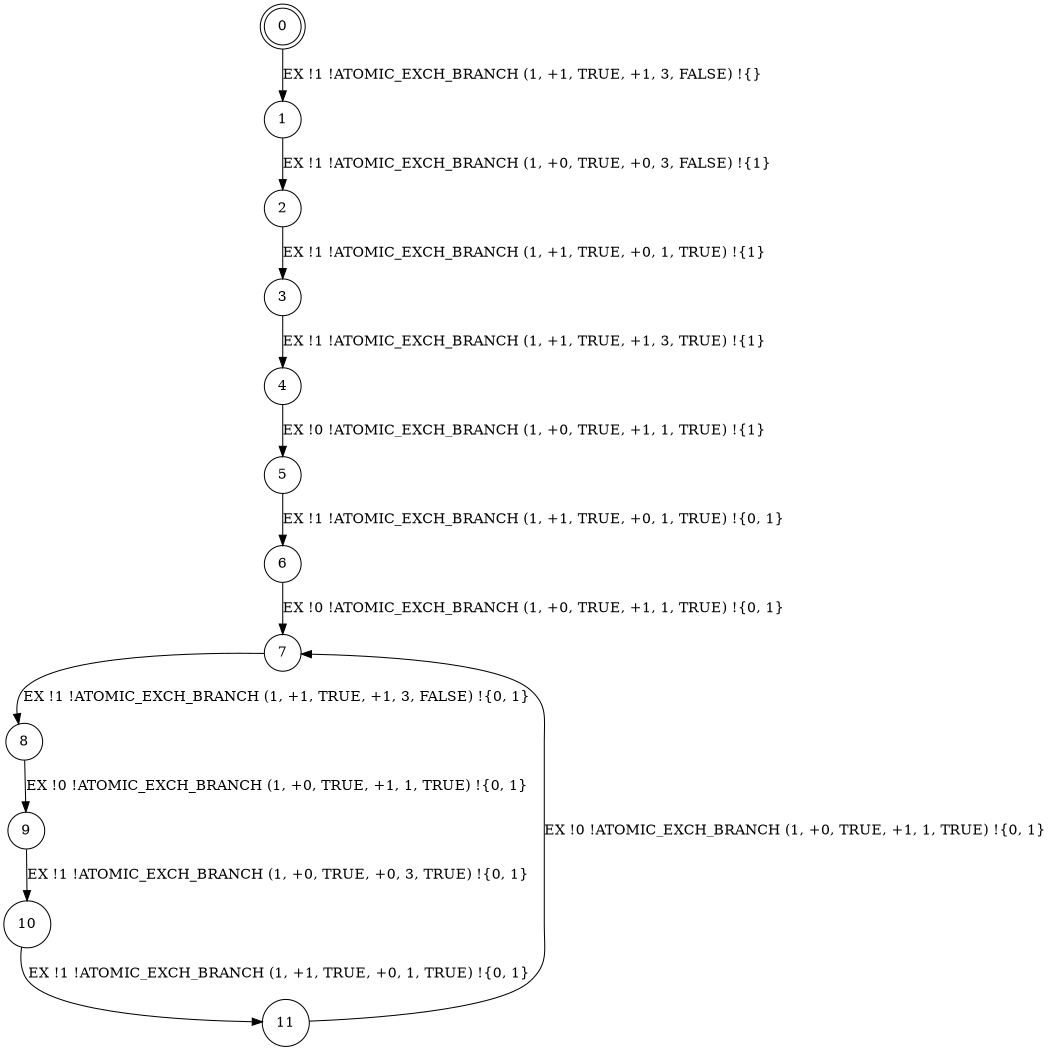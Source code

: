 digraph BCG {
size = "7, 10.5";
center = TRUE;
node [shape = circle];
0 [peripheries = 2];
0 -> 1 [label = "EX !1 !ATOMIC_EXCH_BRANCH (1, +1, TRUE, +1, 3, FALSE) !{}"];
1 -> 2 [label = "EX !1 !ATOMIC_EXCH_BRANCH (1, +0, TRUE, +0, 3, FALSE) !{1}"];
2 -> 3 [label = "EX !1 !ATOMIC_EXCH_BRANCH (1, +1, TRUE, +0, 1, TRUE) !{1}"];
3 -> 4 [label = "EX !1 !ATOMIC_EXCH_BRANCH (1, +1, TRUE, +1, 3, TRUE) !{1}"];
4 -> 5 [label = "EX !0 !ATOMIC_EXCH_BRANCH (1, +0, TRUE, +1, 1, TRUE) !{1}"];
5 -> 6 [label = "EX !1 !ATOMIC_EXCH_BRANCH (1, +1, TRUE, +0, 1, TRUE) !{0, 1}"];
6 -> 7 [label = "EX !0 !ATOMIC_EXCH_BRANCH (1, +0, TRUE, +1, 1, TRUE) !{0, 1}"];
7 -> 8 [label = "EX !1 !ATOMIC_EXCH_BRANCH (1, +1, TRUE, +1, 3, FALSE) !{0, 1}"];
8 -> 9 [label = "EX !0 !ATOMIC_EXCH_BRANCH (1, +0, TRUE, +1, 1, TRUE) !{0, 1}"];
9 -> 10 [label = "EX !1 !ATOMIC_EXCH_BRANCH (1, +0, TRUE, +0, 3, TRUE) !{0, 1}"];
10 -> 11 [label = "EX !1 !ATOMIC_EXCH_BRANCH (1, +1, TRUE, +0, 1, TRUE) !{0, 1}"];
11 -> 7 [label = "EX !0 !ATOMIC_EXCH_BRANCH (1, +0, TRUE, +1, 1, TRUE) !{0, 1}"];
}
